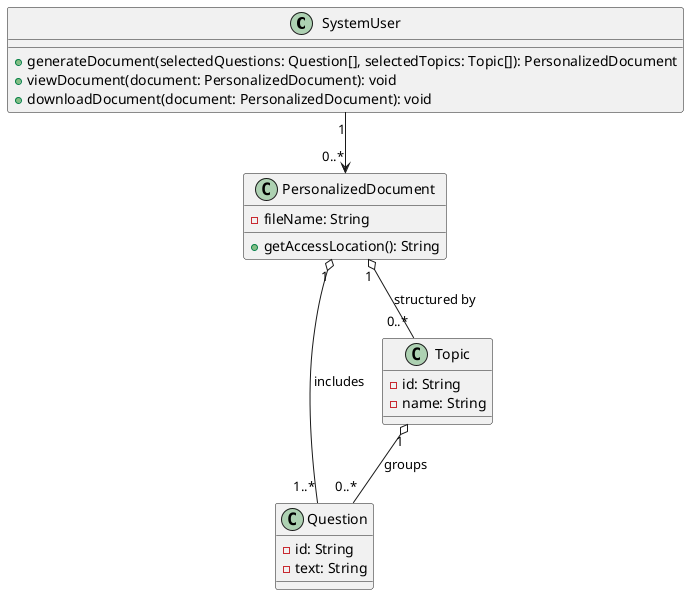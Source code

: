 @startuml
class SystemUser {
  + generateDocument(selectedQuestions: Question[], selectedTopics: Topic[]): PersonalizedDocument
  + viewDocument(document: PersonalizedDocument): void
  + downloadDocument(document: PersonalizedDocument): void
}

class Question {
  - id: String
  - text: String
}

class Topic {
  - id: String
  - name: String
}

class PersonalizedDocument {
  - fileName: String
  + getAccessLocation(): String
}

SystemUser "1" --> "0..*" PersonalizedDocument

PersonalizedDocument "1" o-- "1..*" Question : includes
PersonalizedDocument "1" o-- "0..*" Topic : "structured by"

Topic "1" o-- "0..*" Question : groups
@enduml
